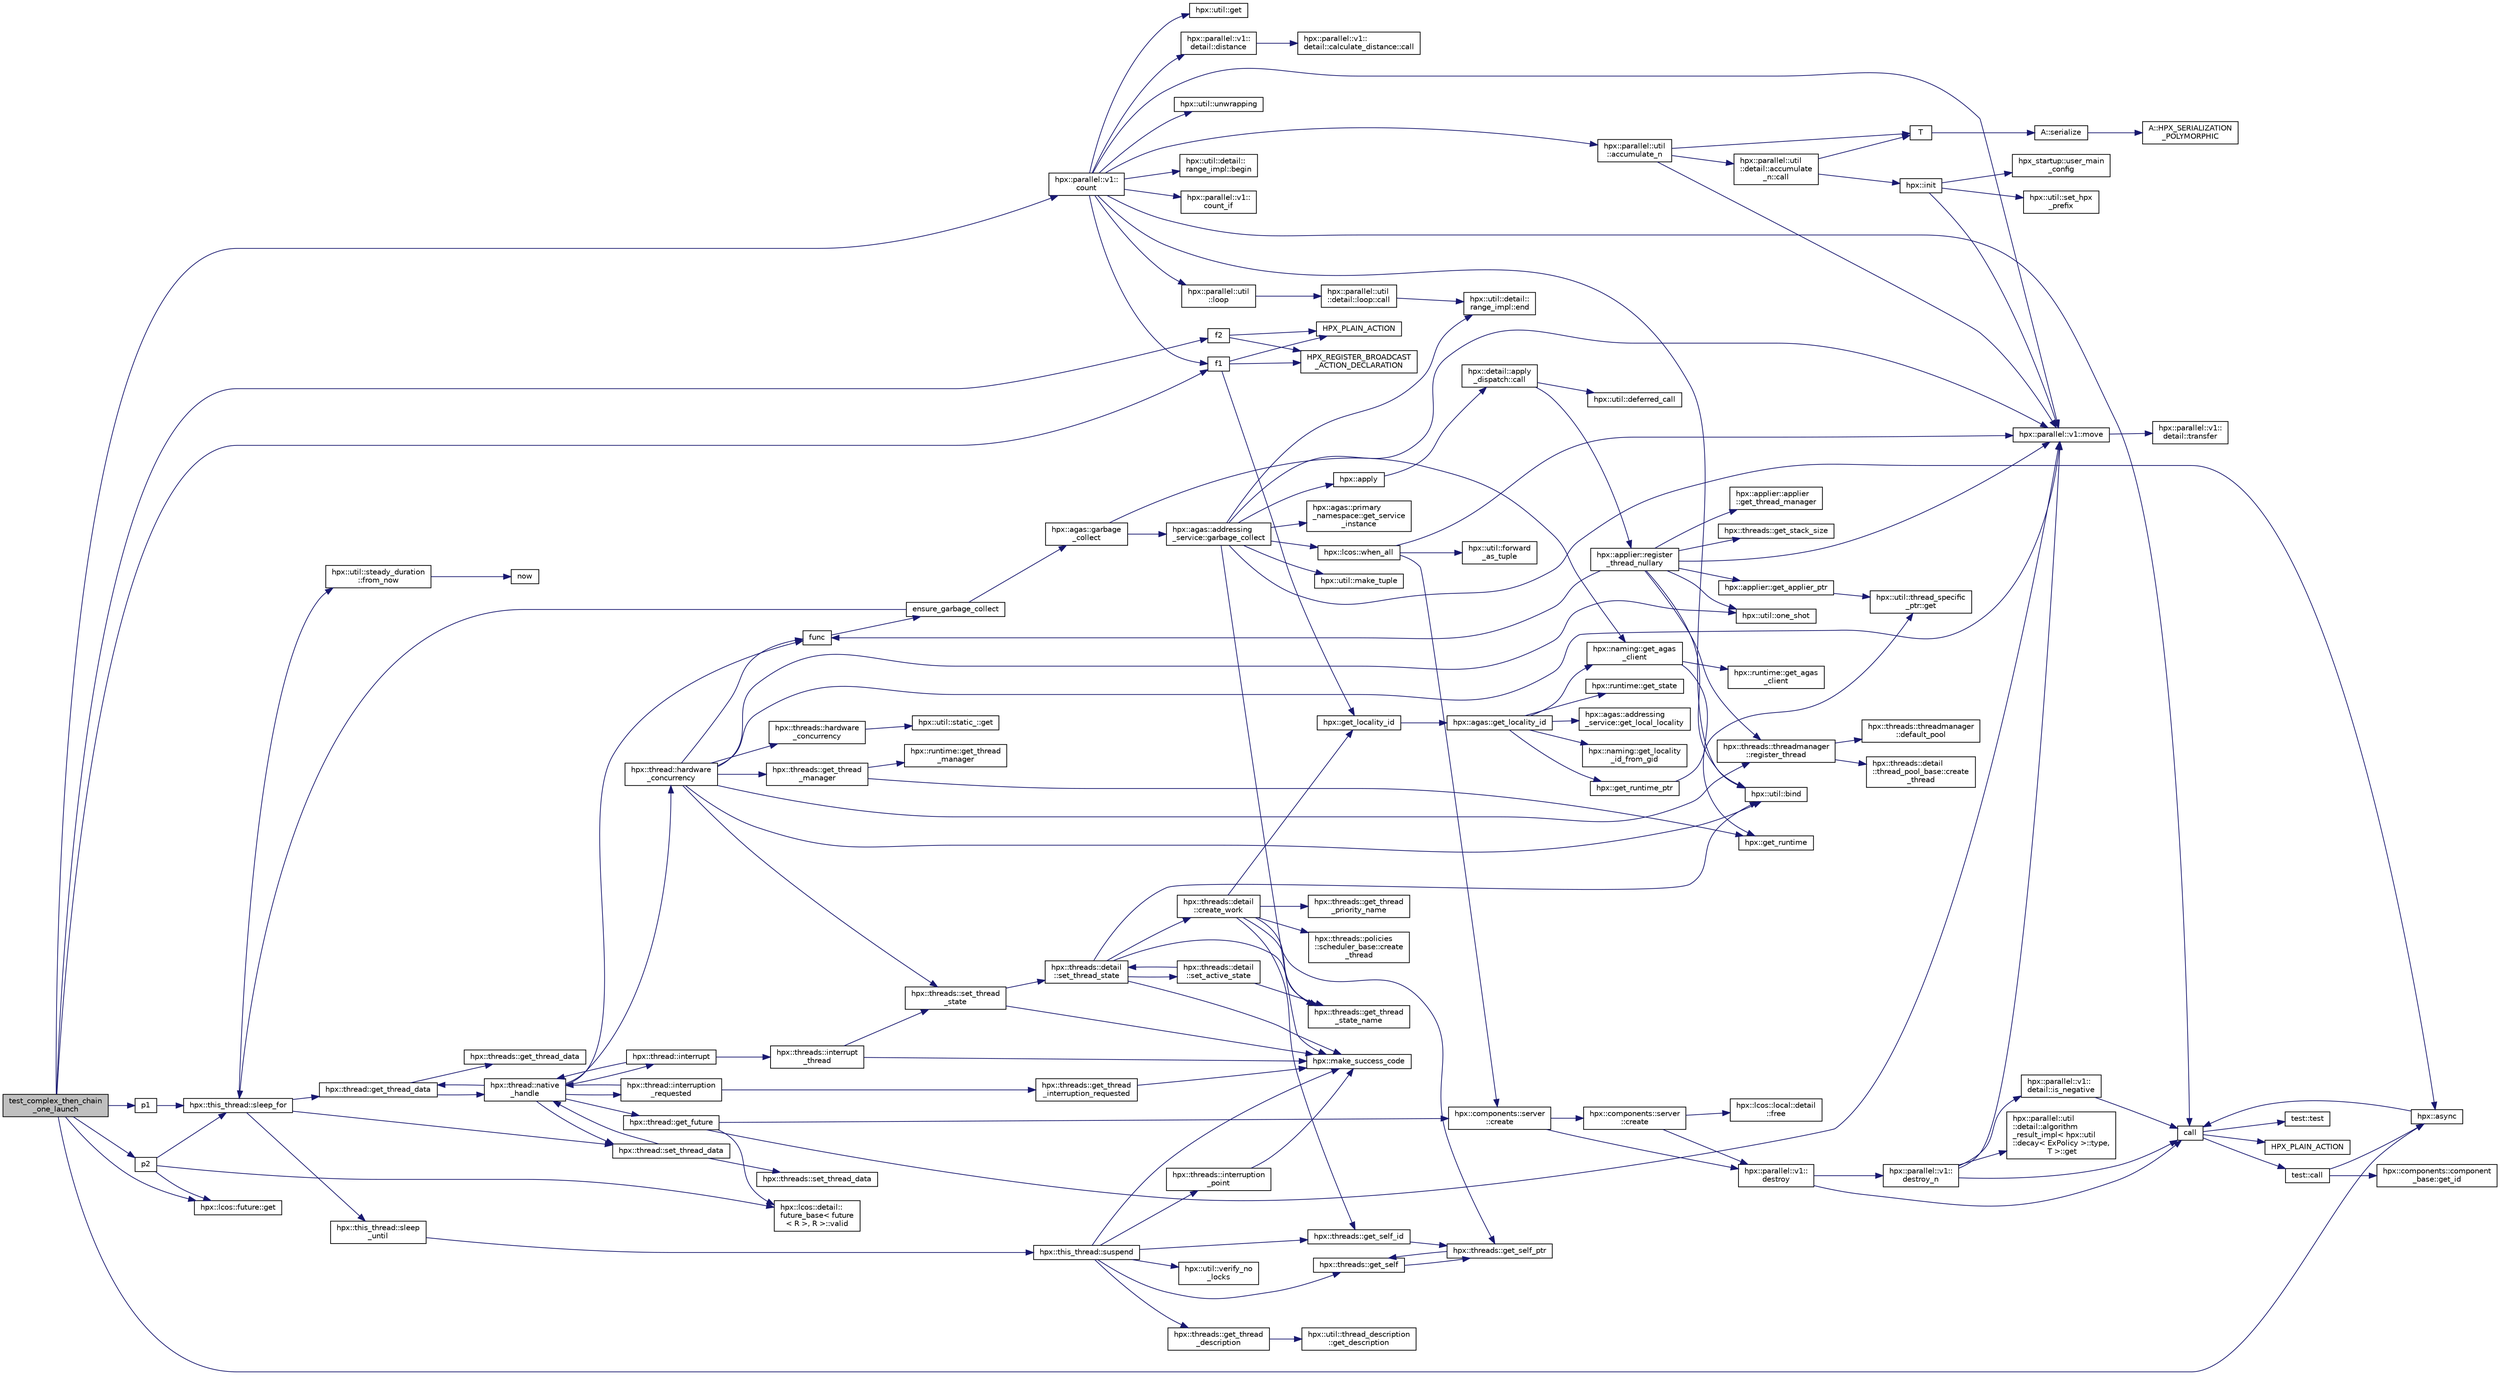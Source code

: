 digraph "test_complex_then_chain_one_launch"
{
  edge [fontname="Helvetica",fontsize="10",labelfontname="Helvetica",labelfontsize="10"];
  node [fontname="Helvetica",fontsize="10",shape=record];
  rankdir="LR";
  Node744 [label="test_complex_then_chain\l_one_launch",height=0.2,width=0.4,color="black", fillcolor="grey75", style="filled", fontcolor="black"];
  Node744 -> Node745 [color="midnightblue",fontsize="10",style="solid",fontname="Helvetica"];
  Node745 [label="hpx::parallel::v1::\lcount",height=0.2,width=0.4,color="black", fillcolor="white", style="filled",URL="$db/db9/namespacehpx_1_1parallel_1_1v1.html#a19d058114a2bd44801aab4176b188e23"];
  Node745 -> Node746 [color="midnightblue",fontsize="10",style="solid",fontname="Helvetica"];
  Node746 [label="hpx::parallel::v1::\lcount_if",height=0.2,width=0.4,color="black", fillcolor="white", style="filled",URL="$db/db9/namespacehpx_1_1parallel_1_1v1.html#ad836ff017ec208c2d6388a9b47b05ce0"];
  Node745 -> Node747 [color="midnightblue",fontsize="10",style="solid",fontname="Helvetica"];
  Node747 [label="f1",height=0.2,width=0.4,color="black", fillcolor="white", style="filled",URL="$d8/d8b/broadcast_8cpp.html#a1751fbd41f2529b84514a9dbd767959a"];
  Node747 -> Node748 [color="midnightblue",fontsize="10",style="solid",fontname="Helvetica"];
  Node748 [label="hpx::get_locality_id",height=0.2,width=0.4,color="black", fillcolor="white", style="filled",URL="$d8/d83/namespacehpx.html#a158d7c54a657bb364c1704033010697b",tooltip="Return the number of the locality this function is being called from. "];
  Node748 -> Node749 [color="midnightblue",fontsize="10",style="solid",fontname="Helvetica"];
  Node749 [label="hpx::agas::get_locality_id",height=0.2,width=0.4,color="black", fillcolor="white", style="filled",URL="$dc/d54/namespacehpx_1_1agas.html#a491cc2ddecdf0f1a9129900caa6a4d3e"];
  Node749 -> Node750 [color="midnightblue",fontsize="10",style="solid",fontname="Helvetica"];
  Node750 [label="hpx::get_runtime_ptr",height=0.2,width=0.4,color="black", fillcolor="white", style="filled",URL="$d8/d83/namespacehpx.html#af29daf2bb3e01b4d6495a1742b6cce64"];
  Node750 -> Node751 [color="midnightblue",fontsize="10",style="solid",fontname="Helvetica"];
  Node751 [label="hpx::util::thread_specific\l_ptr::get",height=0.2,width=0.4,color="black", fillcolor="white", style="filled",URL="$d4/d4c/structhpx_1_1util_1_1thread__specific__ptr.html#a3b27d8520710478aa41d1f74206bdba9"];
  Node749 -> Node752 [color="midnightblue",fontsize="10",style="solid",fontname="Helvetica"];
  Node752 [label="hpx::runtime::get_state",height=0.2,width=0.4,color="black", fillcolor="white", style="filled",URL="$d0/d7b/classhpx_1_1runtime.html#ab405f80e060dac95d624520f38b0524c"];
  Node749 -> Node753 [color="midnightblue",fontsize="10",style="solid",fontname="Helvetica"];
  Node753 [label="hpx::naming::get_agas\l_client",height=0.2,width=0.4,color="black", fillcolor="white", style="filled",URL="$d4/dc9/namespacehpx_1_1naming.html#a0408fffd5d34b620712a801b0ae3b032"];
  Node753 -> Node754 [color="midnightblue",fontsize="10",style="solid",fontname="Helvetica"];
  Node754 [label="hpx::get_runtime",height=0.2,width=0.4,color="black", fillcolor="white", style="filled",URL="$d8/d83/namespacehpx.html#aef902cc6c7dd3b9fbadf34d1e850a070"];
  Node753 -> Node755 [color="midnightblue",fontsize="10",style="solid",fontname="Helvetica"];
  Node755 [label="hpx::runtime::get_agas\l_client",height=0.2,width=0.4,color="black", fillcolor="white", style="filled",URL="$d0/d7b/classhpx_1_1runtime.html#aeb5dddd30d6b9861669af8ad44d1a96a"];
  Node749 -> Node756 [color="midnightblue",fontsize="10",style="solid",fontname="Helvetica"];
  Node756 [label="hpx::agas::addressing\l_service::get_local_locality",height=0.2,width=0.4,color="black", fillcolor="white", style="filled",URL="$db/d58/structhpx_1_1agas_1_1addressing__service.html#ab52c19a37c2a7a006c6c15f90ad0539c"];
  Node749 -> Node757 [color="midnightblue",fontsize="10",style="solid",fontname="Helvetica"];
  Node757 [label="hpx::naming::get_locality\l_id_from_gid",height=0.2,width=0.4,color="black", fillcolor="white", style="filled",URL="$d4/dc9/namespacehpx_1_1naming.html#a7fd43037784560bd04fda9b49e33529f"];
  Node747 -> Node758 [color="midnightblue",fontsize="10",style="solid",fontname="Helvetica"];
  Node758 [label="HPX_PLAIN_ACTION",height=0.2,width=0.4,color="black", fillcolor="white", style="filled",URL="$d8/d8b/broadcast_8cpp.html#a19685a0394ce6a99351f7a679f6eeefc"];
  Node747 -> Node759 [color="midnightblue",fontsize="10",style="solid",fontname="Helvetica"];
  Node759 [label="HPX_REGISTER_BROADCAST\l_ACTION_DECLARATION",height=0.2,width=0.4,color="black", fillcolor="white", style="filled",URL="$d7/d38/addressing__service_8cpp.html#a573d764d9cb34eec46a4bdffcf07875f"];
  Node745 -> Node760 [color="midnightblue",fontsize="10",style="solid",fontname="Helvetica"];
  Node760 [label="hpx::parallel::util\l::loop",height=0.2,width=0.4,color="black", fillcolor="white", style="filled",URL="$df/dc6/namespacehpx_1_1parallel_1_1util.html#a3f434e00f42929aac85debb8c5782213"];
  Node760 -> Node761 [color="midnightblue",fontsize="10",style="solid",fontname="Helvetica"];
  Node761 [label="hpx::parallel::util\l::detail::loop::call",height=0.2,width=0.4,color="black", fillcolor="white", style="filled",URL="$da/d06/structhpx_1_1parallel_1_1util_1_1detail_1_1loop.html#a5c5e8dbda782f09cdb7bc2509e3bf09e"];
  Node761 -> Node762 [color="midnightblue",fontsize="10",style="solid",fontname="Helvetica"];
  Node762 [label="hpx::util::detail::\lrange_impl::end",height=0.2,width=0.4,color="black", fillcolor="white", style="filled",URL="$d4/d4a/namespacehpx_1_1util_1_1detail_1_1range__impl.html#afb2ea48b0902f52ee4d8b764807b4316"];
  Node745 -> Node763 [color="midnightblue",fontsize="10",style="solid",fontname="Helvetica"];
  Node763 [label="hpx::util::bind",height=0.2,width=0.4,color="black", fillcolor="white", style="filled",URL="$df/dad/namespacehpx_1_1util.html#ad844caedf82a0173d6909d910c3e48c6"];
  Node745 -> Node764 [color="midnightblue",fontsize="10",style="solid",fontname="Helvetica"];
  Node764 [label="hpx::parallel::v1::move",height=0.2,width=0.4,color="black", fillcolor="white", style="filled",URL="$db/db9/namespacehpx_1_1parallel_1_1v1.html#aa7c4ede081ce786c9d1eb1adff495cfc"];
  Node764 -> Node765 [color="midnightblue",fontsize="10",style="solid",fontname="Helvetica"];
  Node765 [label="hpx::parallel::v1::\ldetail::transfer",height=0.2,width=0.4,color="black", fillcolor="white", style="filled",URL="$d2/ddd/namespacehpx_1_1parallel_1_1v1_1_1detail.html#ab1b56a05e1885ca7cc7ffa1804dd2f3c"];
  Node745 -> Node766 [color="midnightblue",fontsize="10",style="solid",fontname="Helvetica"];
  Node766 [label="hpx::util::get",height=0.2,width=0.4,color="black", fillcolor="white", style="filled",URL="$df/dad/namespacehpx_1_1util.html#a5cbd3c41f03f4d4acaedaa4777e3cc02"];
  Node745 -> Node767 [color="midnightblue",fontsize="10",style="solid",fontname="Helvetica"];
  Node767 [label="call",height=0.2,width=0.4,color="black", fillcolor="white", style="filled",URL="$d2/d67/promise__1620_8cpp.html#a58357f0b82bc761e1d0b9091ed563a70"];
  Node767 -> Node768 [color="midnightblue",fontsize="10",style="solid",fontname="Helvetica"];
  Node768 [label="test::test",height=0.2,width=0.4,color="black", fillcolor="white", style="filled",URL="$d8/d89/structtest.html#ab42d5ece712d716b04cb3f686f297a26"];
  Node767 -> Node769 [color="midnightblue",fontsize="10",style="solid",fontname="Helvetica"];
  Node769 [label="HPX_PLAIN_ACTION",height=0.2,width=0.4,color="black", fillcolor="white", style="filled",URL="$d2/d67/promise__1620_8cpp.html#ab96aab827a4b1fcaf66cfe0ba83fef23"];
  Node767 -> Node770 [color="midnightblue",fontsize="10",style="solid",fontname="Helvetica"];
  Node770 [label="test::call",height=0.2,width=0.4,color="black", fillcolor="white", style="filled",URL="$d8/d89/structtest.html#aeb29e7ed6518b9426ccf1344c52620ae"];
  Node770 -> Node771 [color="midnightblue",fontsize="10",style="solid",fontname="Helvetica"];
  Node771 [label="hpx::async",height=0.2,width=0.4,color="black", fillcolor="white", style="filled",URL="$d8/d83/namespacehpx.html#acb7d8e37b73b823956ce144f9a57eaa4"];
  Node771 -> Node767 [color="midnightblue",fontsize="10",style="solid",fontname="Helvetica"];
  Node770 -> Node772 [color="midnightblue",fontsize="10",style="solid",fontname="Helvetica"];
  Node772 [label="hpx::components::component\l_base::get_id",height=0.2,width=0.4,color="black", fillcolor="white", style="filled",URL="$d2/de6/classhpx_1_1components_1_1component__base.html#a4c8fd93514039bdf01c48d66d82b19cd"];
  Node745 -> Node773 [color="midnightblue",fontsize="10",style="solid",fontname="Helvetica"];
  Node773 [label="hpx::parallel::v1::\ldetail::distance",height=0.2,width=0.4,color="black", fillcolor="white", style="filled",URL="$d2/ddd/namespacehpx_1_1parallel_1_1v1_1_1detail.html#a6bea3c6a5f470cad11f27ee6bab4a33f"];
  Node773 -> Node774 [color="midnightblue",fontsize="10",style="solid",fontname="Helvetica"];
  Node774 [label="hpx::parallel::v1::\ldetail::calculate_distance::call",height=0.2,width=0.4,color="black", fillcolor="white", style="filled",URL="$db/dfa/structhpx_1_1parallel_1_1v1_1_1detail_1_1calculate__distance.html#a950a6627830a7d019ac0e734b0a447bf"];
  Node745 -> Node775 [color="midnightblue",fontsize="10",style="solid",fontname="Helvetica"];
  Node775 [label="hpx::util::unwrapping",height=0.2,width=0.4,color="black", fillcolor="white", style="filled",URL="$df/dad/namespacehpx_1_1util.html#a7529d9ac687684c33403cdd1f9cef8e4"];
  Node745 -> Node776 [color="midnightblue",fontsize="10",style="solid",fontname="Helvetica"];
  Node776 [label="hpx::parallel::util\l::accumulate_n",height=0.2,width=0.4,color="black", fillcolor="white", style="filled",URL="$df/dc6/namespacehpx_1_1parallel_1_1util.html#af19f9a2722f97c2247ea5d0dbb5e2d25"];
  Node776 -> Node777 [color="midnightblue",fontsize="10",style="solid",fontname="Helvetica"];
  Node777 [label="hpx::parallel::util\l::detail::accumulate\l_n::call",height=0.2,width=0.4,color="black", fillcolor="white", style="filled",URL="$d8/d3b/structhpx_1_1parallel_1_1util_1_1detail_1_1accumulate__n.html#a765aceb8ab313fc92f7c4aaf70ccca8f"];
  Node777 -> Node778 [color="midnightblue",fontsize="10",style="solid",fontname="Helvetica"];
  Node778 [label="hpx::init",height=0.2,width=0.4,color="black", fillcolor="white", style="filled",URL="$d8/d83/namespacehpx.html#a3c694ea960b47c56b33351ba16e3d76b",tooltip="Main entry point for launching the HPX runtime system. "];
  Node778 -> Node779 [color="midnightblue",fontsize="10",style="solid",fontname="Helvetica"];
  Node779 [label="hpx::util::set_hpx\l_prefix",height=0.2,width=0.4,color="black", fillcolor="white", style="filled",URL="$df/dad/namespacehpx_1_1util.html#ae40a23c1ba0a48d9304dcf717a95793e"];
  Node778 -> Node780 [color="midnightblue",fontsize="10",style="solid",fontname="Helvetica"];
  Node780 [label="hpx_startup::user_main\l_config",height=0.2,width=0.4,color="black", fillcolor="white", style="filled",URL="$d3/dd2/namespacehpx__startup.html#aaac571d88bd3912a4225a23eb3261637"];
  Node778 -> Node764 [color="midnightblue",fontsize="10",style="solid",fontname="Helvetica"];
  Node777 -> Node781 [color="midnightblue",fontsize="10",style="solid",fontname="Helvetica"];
  Node781 [label="T",height=0.2,width=0.4,color="black", fillcolor="white", style="filled",URL="$db/d33/polymorphic__semiintrusive__template_8cpp.html#ad187658f9cb91c1312b39ae7e896f1ea"];
  Node781 -> Node782 [color="midnightblue",fontsize="10",style="solid",fontname="Helvetica"];
  Node782 [label="A::serialize",height=0.2,width=0.4,color="black", fillcolor="white", style="filled",URL="$d7/da0/struct_a.html#a5f5c287cf471e274ed9dda0da1592212"];
  Node782 -> Node783 [color="midnightblue",fontsize="10",style="solid",fontname="Helvetica"];
  Node783 [label="A::HPX_SERIALIZATION\l_POLYMORPHIC",height=0.2,width=0.4,color="black", fillcolor="white", style="filled",URL="$d7/da0/struct_a.html#ada978cc156cebbafddb1f3aa4c01918c"];
  Node776 -> Node764 [color="midnightblue",fontsize="10",style="solid",fontname="Helvetica"];
  Node776 -> Node781 [color="midnightblue",fontsize="10",style="solid",fontname="Helvetica"];
  Node745 -> Node784 [color="midnightblue",fontsize="10",style="solid",fontname="Helvetica"];
  Node784 [label="hpx::util::detail::\lrange_impl::begin",height=0.2,width=0.4,color="black", fillcolor="white", style="filled",URL="$d4/d4a/namespacehpx_1_1util_1_1detail_1_1range__impl.html#a31e165df2b865cdd961f35ce938db41a"];
  Node744 -> Node771 [color="midnightblue",fontsize="10",style="solid",fontname="Helvetica"];
  Node744 -> Node747 [color="midnightblue",fontsize="10",style="solid",fontname="Helvetica"];
  Node744 -> Node785 [color="midnightblue",fontsize="10",style="solid",fontname="Helvetica"];
  Node785 [label="p1",height=0.2,width=0.4,color="black", fillcolor="white", style="filled",URL="$df/da5/future__then_8cpp.html#a8978a24b044bacf963e33824a4c1ac98"];
  Node785 -> Node786 [color="midnightblue",fontsize="10",style="solid",fontname="Helvetica"];
  Node786 [label="hpx::this_thread::sleep_for",height=0.2,width=0.4,color="black", fillcolor="white", style="filled",URL="$d9/d52/namespacehpx_1_1this__thread.html#afc042a5a5fa52eef2d1d177a343435cf"];
  Node786 -> Node787 [color="midnightblue",fontsize="10",style="solid",fontname="Helvetica"];
  Node787 [label="hpx::this_thread::sleep\l_until",height=0.2,width=0.4,color="black", fillcolor="white", style="filled",URL="$d9/d52/namespacehpx_1_1this__thread.html#ae12a853980115b23ff0ab8ca06622658"];
  Node787 -> Node788 [color="midnightblue",fontsize="10",style="solid",fontname="Helvetica"];
  Node788 [label="hpx::this_thread::suspend",height=0.2,width=0.4,color="black", fillcolor="white", style="filled",URL="$d9/d52/namespacehpx_1_1this__thread.html#aca220026fb3014c0881d129fe31c0073"];
  Node788 -> Node789 [color="midnightblue",fontsize="10",style="solid",fontname="Helvetica"];
  Node789 [label="hpx::threads::get_self",height=0.2,width=0.4,color="black", fillcolor="white", style="filled",URL="$d7/d28/namespacehpx_1_1threads.html#a07daf4d6d29233f20d66d41ab7b5b8e8"];
  Node789 -> Node790 [color="midnightblue",fontsize="10",style="solid",fontname="Helvetica"];
  Node790 [label="hpx::threads::get_self_ptr",height=0.2,width=0.4,color="black", fillcolor="white", style="filled",URL="$d7/d28/namespacehpx_1_1threads.html#a22877ae347ad884cde3a51397dad6c53"];
  Node790 -> Node789 [color="midnightblue",fontsize="10",style="solid",fontname="Helvetica"];
  Node788 -> Node791 [color="midnightblue",fontsize="10",style="solid",fontname="Helvetica"];
  Node791 [label="hpx::threads::get_self_id",height=0.2,width=0.4,color="black", fillcolor="white", style="filled",URL="$d7/d28/namespacehpx_1_1threads.html#afafe0f900b9fac3d4ed3c747625c1cfe"];
  Node791 -> Node790 [color="midnightblue",fontsize="10",style="solid",fontname="Helvetica"];
  Node788 -> Node792 [color="midnightblue",fontsize="10",style="solid",fontname="Helvetica"];
  Node792 [label="hpx::threads::interruption\l_point",height=0.2,width=0.4,color="black", fillcolor="white", style="filled",URL="$d7/d28/namespacehpx_1_1threads.html#ada6ec56a12b050707311d8c628089059"];
  Node792 -> Node793 [color="midnightblue",fontsize="10",style="solid",fontname="Helvetica"];
  Node793 [label="hpx::make_success_code",height=0.2,width=0.4,color="black", fillcolor="white", style="filled",URL="$d8/d83/namespacehpx.html#a0e8512a8f49e2a6c8185061181419d8f",tooltip="Returns error_code(hpx::success, \"success\", mode). "];
  Node788 -> Node794 [color="midnightblue",fontsize="10",style="solid",fontname="Helvetica"];
  Node794 [label="hpx::util::verify_no\l_locks",height=0.2,width=0.4,color="black", fillcolor="white", style="filled",URL="$df/dad/namespacehpx_1_1util.html#ae0e1837ee6f09b79b26c2e788d2e9fc9"];
  Node788 -> Node795 [color="midnightblue",fontsize="10",style="solid",fontname="Helvetica"];
  Node795 [label="hpx::threads::get_thread\l_description",height=0.2,width=0.4,color="black", fillcolor="white", style="filled",URL="$d7/d28/namespacehpx_1_1threads.html#a42fc18a7a680f4e8bc633a4b4c956701"];
  Node795 -> Node796 [color="midnightblue",fontsize="10",style="solid",fontname="Helvetica"];
  Node796 [label="hpx::util::thread_description\l::get_description",height=0.2,width=0.4,color="black", fillcolor="white", style="filled",URL="$df/d9e/structhpx_1_1util_1_1thread__description.html#a8c834e14eca6eb228188022577f9f952"];
  Node788 -> Node793 [color="midnightblue",fontsize="10",style="solid",fontname="Helvetica"];
  Node786 -> Node797 [color="midnightblue",fontsize="10",style="solid",fontname="Helvetica"];
  Node797 [label="hpx::util::steady_duration\l::from_now",height=0.2,width=0.4,color="black", fillcolor="white", style="filled",URL="$d9/d4f/classhpx_1_1util_1_1steady__duration.html#a0132206d767cd0f7395507b40111a153"];
  Node797 -> Node798 [color="midnightblue",fontsize="10",style="solid",fontname="Helvetica"];
  Node798 [label="now",height=0.2,width=0.4,color="black", fillcolor="white", style="filled",URL="$de/db3/1d__stencil__1__omp_8cpp.html#a89e9667753dccfac455bd37a7a3a7b16"];
  Node786 -> Node799 [color="midnightblue",fontsize="10",style="solid",fontname="Helvetica"];
  Node799 [label="hpx::thread::get_thread_data",height=0.2,width=0.4,color="black", fillcolor="white", style="filled",URL="$de/d9b/classhpx_1_1thread.html#a4535ef82cec3b953d2c941d20e3e3904"];
  Node799 -> Node800 [color="midnightblue",fontsize="10",style="solid",fontname="Helvetica"];
  Node800 [label="hpx::threads::get_thread_data",height=0.2,width=0.4,color="black", fillcolor="white", style="filled",URL="$d7/d28/namespacehpx_1_1threads.html#a8737931ff6303807225f735b2b384ae4"];
  Node799 -> Node801 [color="midnightblue",fontsize="10",style="solid",fontname="Helvetica"];
  Node801 [label="hpx::thread::native\l_handle",height=0.2,width=0.4,color="black", fillcolor="white", style="filled",URL="$de/d9b/classhpx_1_1thread.html#acf48190d264ab64c1c4ec99d0b421b5a"];
  Node801 -> Node802 [color="midnightblue",fontsize="10",style="solid",fontname="Helvetica"];
  Node802 [label="hpx::thread::hardware\l_concurrency",height=0.2,width=0.4,color="black", fillcolor="white", style="filled",URL="$de/d9b/classhpx_1_1thread.html#a8e4fff210e02485ba493bc3a2a956c03"];
  Node802 -> Node803 [color="midnightblue",fontsize="10",style="solid",fontname="Helvetica"];
  Node803 [label="hpx::threads::hardware\l_concurrency",height=0.2,width=0.4,color="black", fillcolor="white", style="filled",URL="$d7/d28/namespacehpx_1_1threads.html#aa8752a235478d2ad7b5ac467b63ab527"];
  Node803 -> Node804 [color="midnightblue",fontsize="10",style="solid",fontname="Helvetica"];
  Node804 [label="hpx::util::static_::get",height=0.2,width=0.4,color="black", fillcolor="white", style="filled",URL="$d3/dbb/structhpx_1_1util_1_1static__.html#a2967c633948a3bf17a3b5405ef5a8318"];
  Node802 -> Node805 [color="midnightblue",fontsize="10",style="solid",fontname="Helvetica"];
  Node805 [label="func",height=0.2,width=0.4,color="black", fillcolor="white", style="filled",URL="$d8/dfd/id__type__ref__counting__1032_8cpp.html#ab811b86ea5107ffb3351fcaa29d2c652"];
  Node805 -> Node806 [color="midnightblue",fontsize="10",style="solid",fontname="Helvetica"];
  Node806 [label="ensure_garbage_collect",height=0.2,width=0.4,color="black", fillcolor="white", style="filled",URL="$d8/dfd/id__type__ref__counting__1032_8cpp.html#a5264b94bf7c262ac0e521fb290d476d5"];
  Node806 -> Node786 [color="midnightblue",fontsize="10",style="solid",fontname="Helvetica"];
  Node806 -> Node807 [color="midnightblue",fontsize="10",style="solid",fontname="Helvetica"];
  Node807 [label="hpx::agas::garbage\l_collect",height=0.2,width=0.4,color="black", fillcolor="white", style="filled",URL="$dc/d54/namespacehpx_1_1agas.html#a951337adc4f9bd6df00a50737468e911"];
  Node807 -> Node753 [color="midnightblue",fontsize="10",style="solid",fontname="Helvetica"];
  Node807 -> Node808 [color="midnightblue",fontsize="10",style="solid",fontname="Helvetica"];
  Node808 [label="hpx::agas::addressing\l_service::garbage_collect",height=0.2,width=0.4,color="black", fillcolor="white", style="filled",URL="$db/d58/structhpx_1_1agas_1_1addressing__service.html#a87dcae0eacf6e62d5103ebf516d86f63"];
  Node808 -> Node793 [color="midnightblue",fontsize="10",style="solid",fontname="Helvetica"];
  Node808 -> Node809 [color="midnightblue",fontsize="10",style="solid",fontname="Helvetica"];
  Node809 [label="hpx::agas::primary\l_namespace::get_service\l_instance",height=0.2,width=0.4,color="black", fillcolor="white", style="filled",URL="$d1/d43/structhpx_1_1agas_1_1primary__namespace.html#a7630ff0f30ff8c23b13b4672c5350e2e"];
  Node808 -> Node810 [color="midnightblue",fontsize="10",style="solid",fontname="Helvetica"];
  Node810 [label="hpx::util::make_tuple",height=0.2,width=0.4,color="black", fillcolor="white", style="filled",URL="$df/dad/namespacehpx_1_1util.html#a06fa74211a987d208e013f400a9f5328"];
  Node808 -> Node762 [color="midnightblue",fontsize="10",style="solid",fontname="Helvetica"];
  Node808 -> Node811 [color="midnightblue",fontsize="10",style="solid",fontname="Helvetica"];
  Node811 [label="hpx::apply",height=0.2,width=0.4,color="black", fillcolor="white", style="filled",URL="$d8/d83/namespacehpx.html#aa87762f0db0731d385f3fdfdb25d59fc"];
  Node811 -> Node812 [color="midnightblue",fontsize="10",style="solid",fontname="Helvetica"];
  Node812 [label="hpx::detail::apply\l_dispatch::call",height=0.2,width=0.4,color="black", fillcolor="white", style="filled",URL="$db/de8/structhpx_1_1detail_1_1apply__dispatch.html#a0755fab16d281e74bcff0f8045be9459"];
  Node812 -> Node813 [color="midnightblue",fontsize="10",style="solid",fontname="Helvetica"];
  Node813 [label="hpx::applier::register\l_thread_nullary",height=0.2,width=0.4,color="black", fillcolor="white", style="filled",URL="$d8/dcb/namespacehpx_1_1applier.html#a401cd1145927e58d74d1eb52aaccd936"];
  Node813 -> Node814 [color="midnightblue",fontsize="10",style="solid",fontname="Helvetica"];
  Node814 [label="hpx::applier::get_applier_ptr",height=0.2,width=0.4,color="black", fillcolor="white", style="filled",URL="$d8/dcb/namespacehpx_1_1applier.html#a617483cf2b77ad3a0aa428ade7b35299"];
  Node814 -> Node751 [color="midnightblue",fontsize="10",style="solid",fontname="Helvetica"];
  Node813 -> Node805 [color="midnightblue",fontsize="10",style="solid",fontname="Helvetica"];
  Node813 -> Node763 [color="midnightblue",fontsize="10",style="solid",fontname="Helvetica"];
  Node813 -> Node815 [color="midnightblue",fontsize="10",style="solid",fontname="Helvetica"];
  Node815 [label="hpx::util::one_shot",height=0.2,width=0.4,color="black", fillcolor="white", style="filled",URL="$df/dad/namespacehpx_1_1util.html#a273e61be42a72415291e0ec0a4f28c7a"];
  Node813 -> Node764 [color="midnightblue",fontsize="10",style="solid",fontname="Helvetica"];
  Node813 -> Node816 [color="midnightblue",fontsize="10",style="solid",fontname="Helvetica"];
  Node816 [label="hpx::threads::get_stack_size",height=0.2,width=0.4,color="black", fillcolor="white", style="filled",URL="$d7/d28/namespacehpx_1_1threads.html#af597241b3c2785150be206737ca04aa6",tooltip="The get_stack_size function is part of the thread related API. It. "];
  Node813 -> Node817 [color="midnightblue",fontsize="10",style="solid",fontname="Helvetica"];
  Node817 [label="hpx::applier::applier\l::get_thread_manager",height=0.2,width=0.4,color="black", fillcolor="white", style="filled",URL="$da/dcb/classhpx_1_1applier_1_1applier.html#acc36d583973701e573be39da97bba866",tooltip="Access the thread-manager instance associated with this applier. "];
  Node813 -> Node818 [color="midnightblue",fontsize="10",style="solid",fontname="Helvetica"];
  Node818 [label="hpx::threads::threadmanager\l::register_thread",height=0.2,width=0.4,color="black", fillcolor="white", style="filled",URL="$d5/daa/classhpx_1_1threads_1_1threadmanager.html#a7f79c7578e08a60ca45eb276ce8133d8"];
  Node818 -> Node819 [color="midnightblue",fontsize="10",style="solid",fontname="Helvetica"];
  Node819 [label="hpx::threads::threadmanager\l::default_pool",height=0.2,width=0.4,color="black", fillcolor="white", style="filled",URL="$d5/daa/classhpx_1_1threads_1_1threadmanager.html#a851f067d03b5dd1c5e6a9a6a841e05df"];
  Node818 -> Node820 [color="midnightblue",fontsize="10",style="solid",fontname="Helvetica"];
  Node820 [label="hpx::threads::detail\l::thread_pool_base::create\l_thread",height=0.2,width=0.4,color="black", fillcolor="white", style="filled",URL="$de/dae/classhpx_1_1threads_1_1detail_1_1thread__pool__base.html#ad35d3779eef6f4528e62a26d71b34b34"];
  Node812 -> Node821 [color="midnightblue",fontsize="10",style="solid",fontname="Helvetica"];
  Node821 [label="hpx::util::deferred_call",height=0.2,width=0.4,color="black", fillcolor="white", style="filled",URL="$df/dad/namespacehpx_1_1util.html#acdded623c658a7a3436f7e76bc9d881c"];
  Node808 -> Node764 [color="midnightblue",fontsize="10",style="solid",fontname="Helvetica"];
  Node808 -> Node771 [color="midnightblue",fontsize="10",style="solid",fontname="Helvetica"];
  Node808 -> Node822 [color="midnightblue",fontsize="10",style="solid",fontname="Helvetica"];
  Node822 [label="hpx::lcos::when_all",height=0.2,width=0.4,color="black", fillcolor="white", style="filled",URL="$d2/dc9/namespacehpx_1_1lcos.html#a1a6fb024d8690923fb185d5aee204d54"];
  Node822 -> Node823 [color="midnightblue",fontsize="10",style="solid",fontname="Helvetica"];
  Node823 [label="hpx::util::forward\l_as_tuple",height=0.2,width=0.4,color="black", fillcolor="white", style="filled",URL="$df/dad/namespacehpx_1_1util.html#ab7c31e3f24c3302a4f67b6735a6fa597"];
  Node822 -> Node764 [color="midnightblue",fontsize="10",style="solid",fontname="Helvetica"];
  Node822 -> Node824 [color="midnightblue",fontsize="10",style="solid",fontname="Helvetica"];
  Node824 [label="hpx::components::server\l::create",height=0.2,width=0.4,color="black", fillcolor="white", style="filled",URL="$d2/da2/namespacehpx_1_1components_1_1server.html#ac776c89f3d68ceb910e8cee9fa937ab4",tooltip="Create arrays of components using their default constructor. "];
  Node824 -> Node825 [color="midnightblue",fontsize="10",style="solid",fontname="Helvetica"];
  Node825 [label="hpx::components::server\l::create",height=0.2,width=0.4,color="black", fillcolor="white", style="filled",URL="$d2/da2/namespacehpx_1_1components_1_1server.html#a77d26de181c97b444565e230577981bd"];
  Node825 -> Node826 [color="midnightblue",fontsize="10",style="solid",fontname="Helvetica"];
  Node826 [label="hpx::lcos::local::detail\l::free",height=0.2,width=0.4,color="black", fillcolor="white", style="filled",URL="$d4/dcb/namespacehpx_1_1lcos_1_1local_1_1detail.html#a55a940f019734e9bb045dc123cd80e48"];
  Node825 -> Node827 [color="midnightblue",fontsize="10",style="solid",fontname="Helvetica"];
  Node827 [label="hpx::parallel::v1::\ldestroy",height=0.2,width=0.4,color="black", fillcolor="white", style="filled",URL="$db/db9/namespacehpx_1_1parallel_1_1v1.html#acf303558375048e8a7cc9a2c2e09477f"];
  Node827 -> Node767 [color="midnightblue",fontsize="10",style="solid",fontname="Helvetica"];
  Node827 -> Node828 [color="midnightblue",fontsize="10",style="solid",fontname="Helvetica"];
  Node828 [label="hpx::parallel::v1::\ldestroy_n",height=0.2,width=0.4,color="black", fillcolor="white", style="filled",URL="$db/db9/namespacehpx_1_1parallel_1_1v1.html#a71d0691132a300690163f5636bcd5bd3"];
  Node828 -> Node829 [color="midnightblue",fontsize="10",style="solid",fontname="Helvetica"];
  Node829 [label="hpx::parallel::v1::\ldetail::is_negative",height=0.2,width=0.4,color="black", fillcolor="white", style="filled",URL="$d2/ddd/namespacehpx_1_1parallel_1_1v1_1_1detail.html#adf2e40fc4b20ad0fd442ee3118a4d527"];
  Node829 -> Node767 [color="midnightblue",fontsize="10",style="solid",fontname="Helvetica"];
  Node828 -> Node830 [color="midnightblue",fontsize="10",style="solid",fontname="Helvetica"];
  Node830 [label="hpx::parallel::util\l::detail::algorithm\l_result_impl\< hpx::util\l::decay\< ExPolicy \>::type,\l T \>::get",height=0.2,width=0.4,color="black", fillcolor="white", style="filled",URL="$d2/d42/structhpx_1_1parallel_1_1util_1_1detail_1_1algorithm__result__impl.html#ab5b051e8ec74eff5e0e62fd63f5d377e"];
  Node828 -> Node764 [color="midnightblue",fontsize="10",style="solid",fontname="Helvetica"];
  Node828 -> Node767 [color="midnightblue",fontsize="10",style="solid",fontname="Helvetica"];
  Node824 -> Node827 [color="midnightblue",fontsize="10",style="solid",fontname="Helvetica"];
  Node802 -> Node763 [color="midnightblue",fontsize="10",style="solid",fontname="Helvetica"];
  Node802 -> Node815 [color="midnightblue",fontsize="10",style="solid",fontname="Helvetica"];
  Node802 -> Node764 [color="midnightblue",fontsize="10",style="solid",fontname="Helvetica"];
  Node802 -> Node831 [color="midnightblue",fontsize="10",style="solid",fontname="Helvetica"];
  Node831 [label="hpx::threads::get_thread\l_manager",height=0.2,width=0.4,color="black", fillcolor="white", style="filled",URL="$d7/d28/namespacehpx_1_1threads.html#a076973c3a53beadde7d967e22c4f6cce"];
  Node831 -> Node754 [color="midnightblue",fontsize="10",style="solid",fontname="Helvetica"];
  Node831 -> Node832 [color="midnightblue",fontsize="10",style="solid",fontname="Helvetica"];
  Node832 [label="hpx::runtime::get_thread\l_manager",height=0.2,width=0.4,color="black", fillcolor="white", style="filled",URL="$d0/d7b/classhpx_1_1runtime.html#a865b12d57fcd44a8d3dda3e35414f563"];
  Node802 -> Node818 [color="midnightblue",fontsize="10",style="solid",fontname="Helvetica"];
  Node802 -> Node833 [color="midnightblue",fontsize="10",style="solid",fontname="Helvetica"];
  Node833 [label="hpx::threads::set_thread\l_state",height=0.2,width=0.4,color="black", fillcolor="white", style="filled",URL="$d7/d28/namespacehpx_1_1threads.html#ac0690ad16ad778bcc79dcd727cc33025",tooltip="Set the thread state of the thread referenced by the thread_id id. "];
  Node833 -> Node793 [color="midnightblue",fontsize="10",style="solid",fontname="Helvetica"];
  Node833 -> Node834 [color="midnightblue",fontsize="10",style="solid",fontname="Helvetica"];
  Node834 [label="hpx::threads::detail\l::set_thread_state",height=0.2,width=0.4,color="black", fillcolor="white", style="filled",URL="$d2/dd1/namespacehpx_1_1threads_1_1detail.html#af85ddc854c4a149bf1738eb1b111b9ab"];
  Node834 -> Node835 [color="midnightblue",fontsize="10",style="solid",fontname="Helvetica"];
  Node835 [label="hpx::threads::get_thread\l_state_name",height=0.2,width=0.4,color="black", fillcolor="white", style="filled",URL="$d7/d28/namespacehpx_1_1threads.html#a26f91ea8d2195f165c033241c5cd11db"];
  Node834 -> Node793 [color="midnightblue",fontsize="10",style="solid",fontname="Helvetica"];
  Node834 -> Node763 [color="midnightblue",fontsize="10",style="solid",fontname="Helvetica"];
  Node834 -> Node836 [color="midnightblue",fontsize="10",style="solid",fontname="Helvetica"];
  Node836 [label="hpx::threads::detail\l::set_active_state",height=0.2,width=0.4,color="black", fillcolor="white", style="filled",URL="$d2/dd1/namespacehpx_1_1threads_1_1detail.html#a45884a5bf04ad66a4f259231a3947e76"];
  Node836 -> Node835 [color="midnightblue",fontsize="10",style="solid",fontname="Helvetica"];
  Node836 -> Node834 [color="midnightblue",fontsize="10",style="solid",fontname="Helvetica"];
  Node834 -> Node837 [color="midnightblue",fontsize="10",style="solid",fontname="Helvetica"];
  Node837 [label="hpx::threads::detail\l::create_work",height=0.2,width=0.4,color="black", fillcolor="white", style="filled",URL="$d2/dd1/namespacehpx_1_1threads_1_1detail.html#ae22384a3c1b1a1940032fad068fb54b1"];
  Node837 -> Node835 [color="midnightblue",fontsize="10",style="solid",fontname="Helvetica"];
  Node837 -> Node838 [color="midnightblue",fontsize="10",style="solid",fontname="Helvetica"];
  Node838 [label="hpx::threads::get_thread\l_priority_name",height=0.2,width=0.4,color="black", fillcolor="white", style="filled",URL="$d7/d28/namespacehpx_1_1threads.html#a9c6b2fec0c1cf5b06ff83ce756ca6d42"];
  Node837 -> Node790 [color="midnightblue",fontsize="10",style="solid",fontname="Helvetica"];
  Node837 -> Node791 [color="midnightblue",fontsize="10",style="solid",fontname="Helvetica"];
  Node837 -> Node748 [color="midnightblue",fontsize="10",style="solid",fontname="Helvetica"];
  Node837 -> Node839 [color="midnightblue",fontsize="10",style="solid",fontname="Helvetica"];
  Node839 [label="hpx::threads::policies\l::scheduler_base::create\l_thread",height=0.2,width=0.4,color="black", fillcolor="white", style="filled",URL="$dd/d7e/structhpx_1_1threads_1_1policies_1_1scheduler__base.html#ad3b05cd7f363cc8e8410ce368c3794e0"];
  Node801 -> Node840 [color="midnightblue",fontsize="10",style="solid",fontname="Helvetica"];
  Node840 [label="hpx::thread::interrupt",height=0.2,width=0.4,color="black", fillcolor="white", style="filled",URL="$de/d9b/classhpx_1_1thread.html#ac34d0d033aa743c476a79dbc2e1a8a39"];
  Node840 -> Node841 [color="midnightblue",fontsize="10",style="solid",fontname="Helvetica"];
  Node841 [label="hpx::threads::interrupt\l_thread",height=0.2,width=0.4,color="black", fillcolor="white", style="filled",URL="$d7/d28/namespacehpx_1_1threads.html#a6bdda1a2aab61b9b13d274b5155d7e73"];
  Node841 -> Node793 [color="midnightblue",fontsize="10",style="solid",fontname="Helvetica"];
  Node841 -> Node833 [color="midnightblue",fontsize="10",style="solid",fontname="Helvetica"];
  Node840 -> Node801 [color="midnightblue",fontsize="10",style="solid",fontname="Helvetica"];
  Node801 -> Node842 [color="midnightblue",fontsize="10",style="solid",fontname="Helvetica"];
  Node842 [label="hpx::thread::interruption\l_requested",height=0.2,width=0.4,color="black", fillcolor="white", style="filled",URL="$de/d9b/classhpx_1_1thread.html#a33276bb4c20bbb0b1978944e18ef71b8"];
  Node842 -> Node843 [color="midnightblue",fontsize="10",style="solid",fontname="Helvetica"];
  Node843 [label="hpx::threads::get_thread\l_interruption_requested",height=0.2,width=0.4,color="black", fillcolor="white", style="filled",URL="$d7/d28/namespacehpx_1_1threads.html#ae64a7fdb8b5c8bac7be0c8282672a03b"];
  Node843 -> Node793 [color="midnightblue",fontsize="10",style="solid",fontname="Helvetica"];
  Node842 -> Node801 [color="midnightblue",fontsize="10",style="solid",fontname="Helvetica"];
  Node801 -> Node844 [color="midnightblue",fontsize="10",style="solid",fontname="Helvetica"];
  Node844 [label="hpx::thread::get_future",height=0.2,width=0.4,color="black", fillcolor="white", style="filled",URL="$de/d9b/classhpx_1_1thread.html#a87fdb0d8da826366fc190ed224900a64"];
  Node844 -> Node845 [color="midnightblue",fontsize="10",style="solid",fontname="Helvetica"];
  Node845 [label="hpx::lcos::detail::\lfuture_base\< future\l\< R \>, R \>::valid",height=0.2,width=0.4,color="black", fillcolor="white", style="filled",URL="$d5/dd7/classhpx_1_1lcos_1_1detail_1_1future__base.html#aaf7beb7374815614363033bd96573e75"];
  Node844 -> Node824 [color="midnightblue",fontsize="10",style="solid",fontname="Helvetica"];
  Node844 -> Node764 [color="midnightblue",fontsize="10",style="solid",fontname="Helvetica"];
  Node801 -> Node799 [color="midnightblue",fontsize="10",style="solid",fontname="Helvetica"];
  Node801 -> Node846 [color="midnightblue",fontsize="10",style="solid",fontname="Helvetica"];
  Node846 [label="hpx::thread::set_thread_data",height=0.2,width=0.4,color="black", fillcolor="white", style="filled",URL="$de/d9b/classhpx_1_1thread.html#a7317a3cf5251f3b33c990449570d4cea"];
  Node846 -> Node847 [color="midnightblue",fontsize="10",style="solid",fontname="Helvetica"];
  Node847 [label="hpx::threads::set_thread_data",height=0.2,width=0.4,color="black", fillcolor="white", style="filled",URL="$d7/d28/namespacehpx_1_1threads.html#a00a625acc149fce3ae38e4340454acf7"];
  Node846 -> Node801 [color="midnightblue",fontsize="10",style="solid",fontname="Helvetica"];
  Node801 -> Node805 [color="midnightblue",fontsize="10",style="solid",fontname="Helvetica"];
  Node786 -> Node846 [color="midnightblue",fontsize="10",style="solid",fontname="Helvetica"];
  Node744 -> Node848 [color="midnightblue",fontsize="10",style="solid",fontname="Helvetica"];
  Node848 [label="f2",height=0.2,width=0.4,color="black", fillcolor="white", style="filled",URL="$d8/d8b/broadcast_8cpp.html#a90b718127ae383af9c1b52fb8d5e1166"];
  Node848 -> Node758 [color="midnightblue",fontsize="10",style="solid",fontname="Helvetica"];
  Node848 -> Node759 [color="midnightblue",fontsize="10",style="solid",fontname="Helvetica"];
  Node744 -> Node849 [color="midnightblue",fontsize="10",style="solid",fontname="Helvetica"];
  Node849 [label="p2",height=0.2,width=0.4,color="black", fillcolor="white", style="filled",URL="$df/da5/future__then_8cpp.html#a0dabf50b87b0ab6126c07663b7c82650"];
  Node849 -> Node845 [color="midnightblue",fontsize="10",style="solid",fontname="Helvetica"];
  Node849 -> Node850 [color="midnightblue",fontsize="10",style="solid",fontname="Helvetica"];
  Node850 [label="hpx::lcos::future::get",height=0.2,width=0.4,color="black", fillcolor="white", style="filled",URL="$d0/d33/classhpx_1_1lcos_1_1future.html#a8c28269486d5620ac48af349f17bb41c"];
  Node849 -> Node786 [color="midnightblue",fontsize="10",style="solid",fontname="Helvetica"];
  Node744 -> Node850 [color="midnightblue",fontsize="10",style="solid",fontname="Helvetica"];
}
